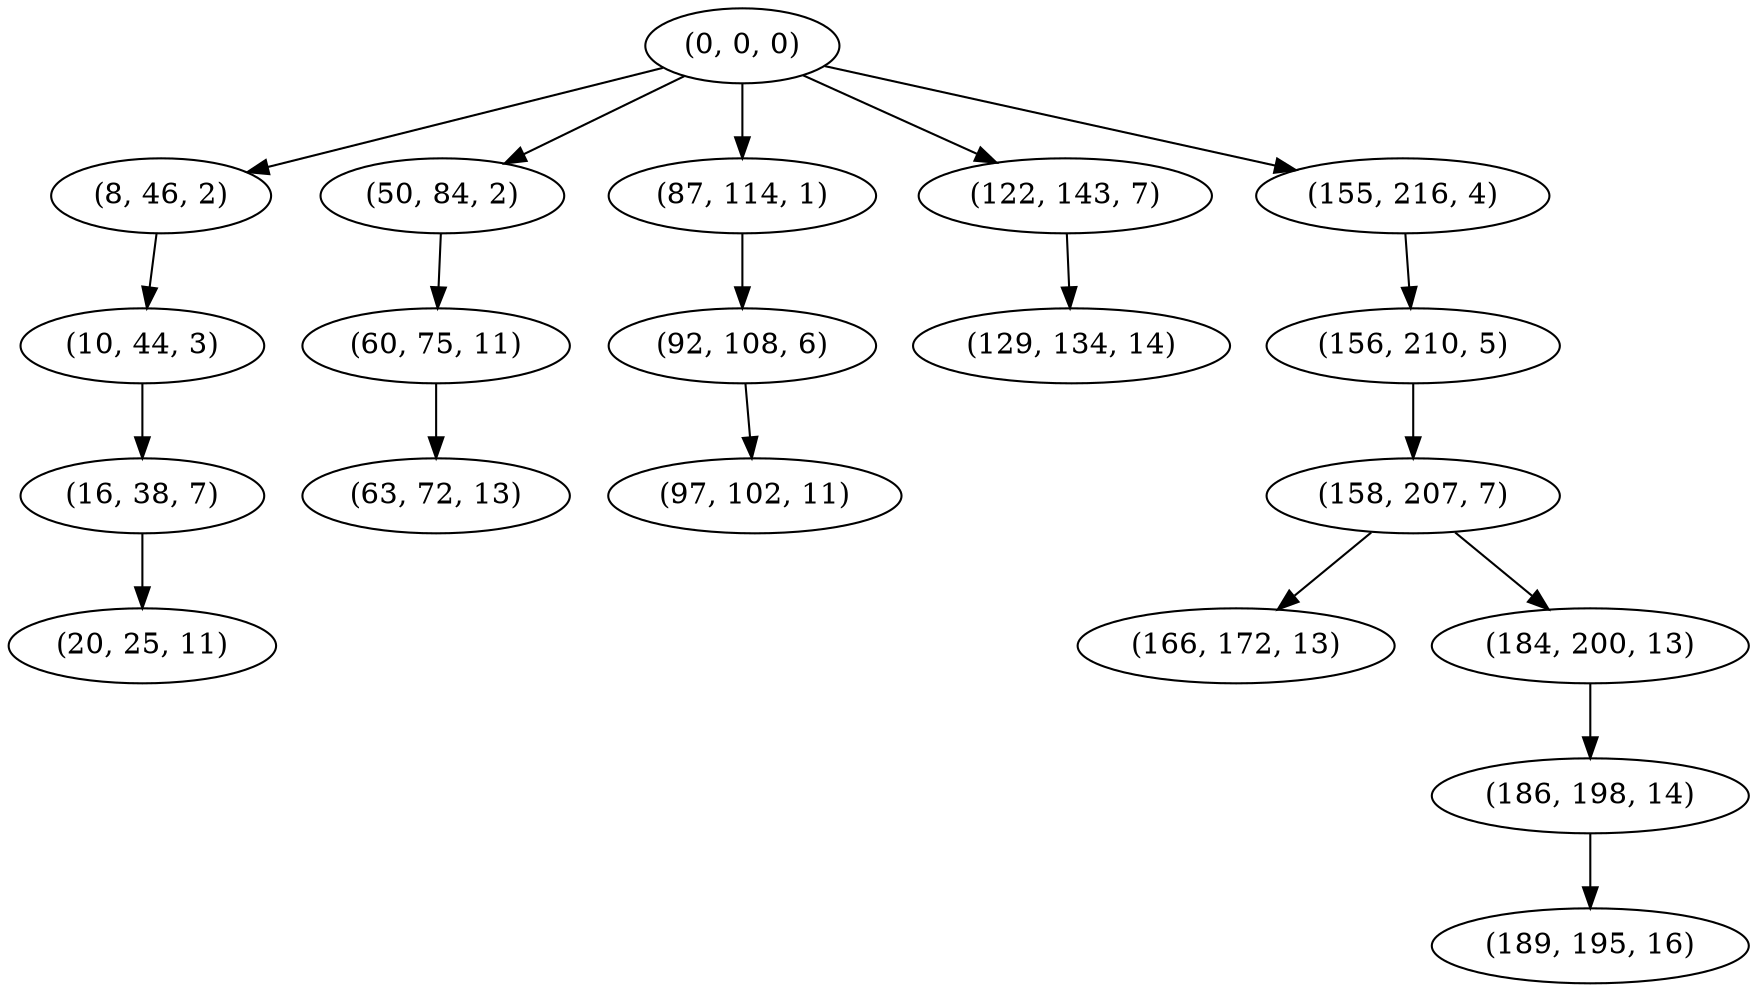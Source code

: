 digraph tree {
    "(0, 0, 0)";
    "(8, 46, 2)";
    "(10, 44, 3)";
    "(16, 38, 7)";
    "(20, 25, 11)";
    "(50, 84, 2)";
    "(60, 75, 11)";
    "(63, 72, 13)";
    "(87, 114, 1)";
    "(92, 108, 6)";
    "(97, 102, 11)";
    "(122, 143, 7)";
    "(129, 134, 14)";
    "(155, 216, 4)";
    "(156, 210, 5)";
    "(158, 207, 7)";
    "(166, 172, 13)";
    "(184, 200, 13)";
    "(186, 198, 14)";
    "(189, 195, 16)";
    "(0, 0, 0)" -> "(8, 46, 2)";
    "(0, 0, 0)" -> "(50, 84, 2)";
    "(0, 0, 0)" -> "(87, 114, 1)";
    "(0, 0, 0)" -> "(122, 143, 7)";
    "(0, 0, 0)" -> "(155, 216, 4)";
    "(8, 46, 2)" -> "(10, 44, 3)";
    "(10, 44, 3)" -> "(16, 38, 7)";
    "(16, 38, 7)" -> "(20, 25, 11)";
    "(50, 84, 2)" -> "(60, 75, 11)";
    "(60, 75, 11)" -> "(63, 72, 13)";
    "(87, 114, 1)" -> "(92, 108, 6)";
    "(92, 108, 6)" -> "(97, 102, 11)";
    "(122, 143, 7)" -> "(129, 134, 14)";
    "(155, 216, 4)" -> "(156, 210, 5)";
    "(156, 210, 5)" -> "(158, 207, 7)";
    "(158, 207, 7)" -> "(166, 172, 13)";
    "(158, 207, 7)" -> "(184, 200, 13)";
    "(184, 200, 13)" -> "(186, 198, 14)";
    "(186, 198, 14)" -> "(189, 195, 16)";
}
